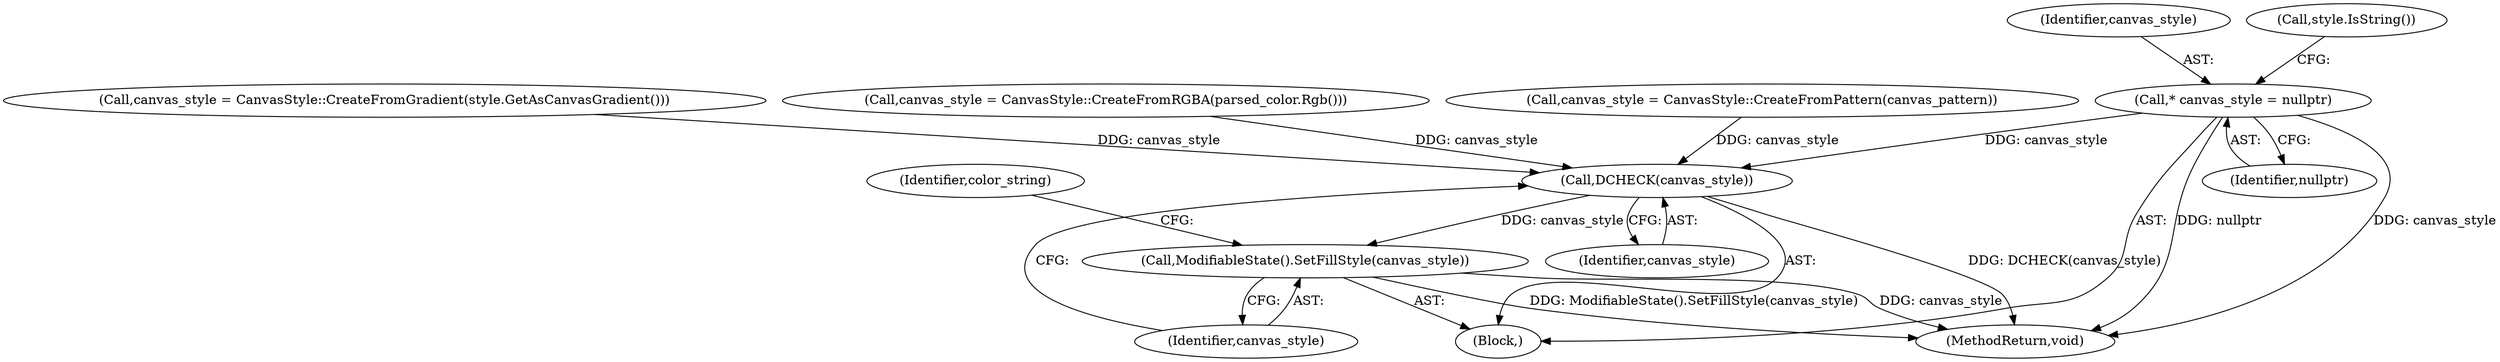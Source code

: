 digraph "0_Chrome_6ed26f014f76f10e76e80636027a2db9dcbe1664_3@pointer" {
"1000109" [label="(Call,* canvas_style = nullptr)"];
"1000176" [label="(Call,DCHECK(canvas_style))"];
"1000178" [label="(Call,ModifiableState().SetFillStyle(canvas_style))"];
"1000183" [label="(MethodReturn,void)"];
"1000179" [label="(Identifier,canvas_style)"];
"1000178" [label="(Call,ModifiableState().SetFillStyle(canvas_style))"];
"1000176" [label="(Call,DCHECK(canvas_style))"];
"1000111" [label="(Identifier,nullptr)"];
"1000109" [label="(Call,* canvas_style = nullptr)"];
"1000140" [label="(Call,canvas_style = CanvasStyle::CreateFromRGBA(parsed_color.Rgb()))"];
"1000110" [label="(Identifier,canvas_style)"];
"1000113" [label="(Call,style.IsString())"];
"1000172" [label="(Call,canvas_style = CanvasStyle::CreateFromPattern(canvas_pattern))"];
"1000102" [label="(Block,)"];
"1000148" [label="(Call,canvas_style = CanvasStyle::CreateFromGradient(style.GetAsCanvasGradient()))"];
"1000177" [label="(Identifier,canvas_style)"];
"1000181" [label="(Identifier,color_string)"];
"1000109" -> "1000102"  [label="AST: "];
"1000109" -> "1000111"  [label="CFG: "];
"1000110" -> "1000109"  [label="AST: "];
"1000111" -> "1000109"  [label="AST: "];
"1000113" -> "1000109"  [label="CFG: "];
"1000109" -> "1000183"  [label="DDG: canvas_style"];
"1000109" -> "1000183"  [label="DDG: nullptr"];
"1000109" -> "1000176"  [label="DDG: canvas_style"];
"1000176" -> "1000102"  [label="AST: "];
"1000176" -> "1000177"  [label="CFG: "];
"1000177" -> "1000176"  [label="AST: "];
"1000179" -> "1000176"  [label="CFG: "];
"1000176" -> "1000183"  [label="DDG: DCHECK(canvas_style)"];
"1000140" -> "1000176"  [label="DDG: canvas_style"];
"1000148" -> "1000176"  [label="DDG: canvas_style"];
"1000172" -> "1000176"  [label="DDG: canvas_style"];
"1000176" -> "1000178"  [label="DDG: canvas_style"];
"1000178" -> "1000102"  [label="AST: "];
"1000178" -> "1000179"  [label="CFG: "];
"1000179" -> "1000178"  [label="AST: "];
"1000181" -> "1000178"  [label="CFG: "];
"1000178" -> "1000183"  [label="DDG: ModifiableState().SetFillStyle(canvas_style)"];
"1000178" -> "1000183"  [label="DDG: canvas_style"];
}
